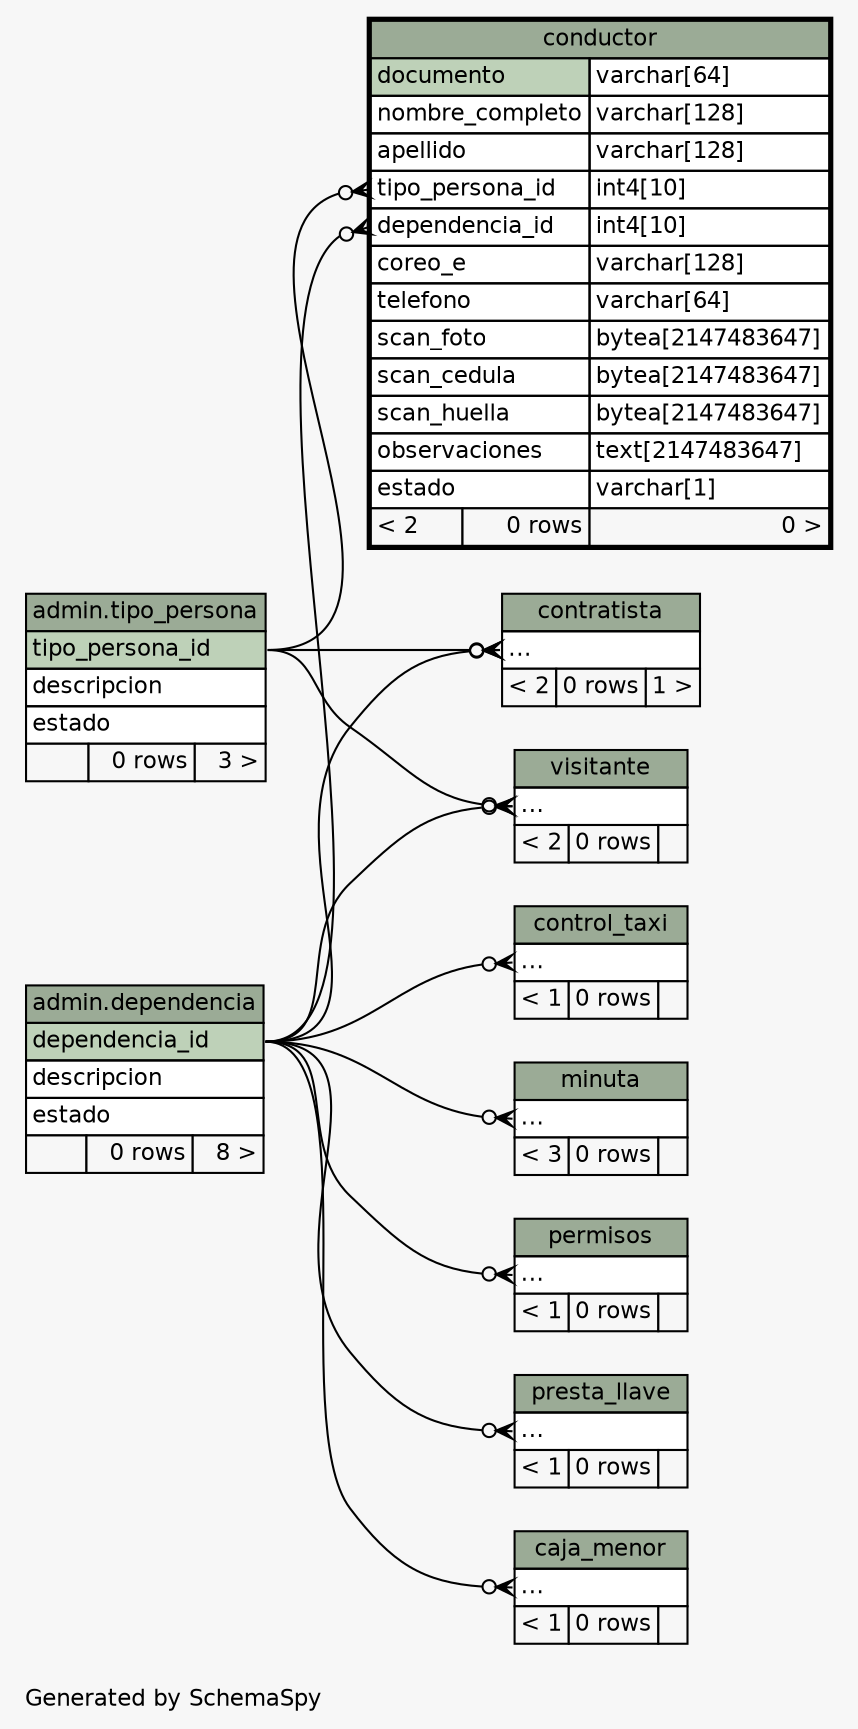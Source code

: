 // dot 2.26.3 on Linux 3.2.0-4-686-pae
// SchemaSpy rev 590
digraph "twoDegreesRelationshipsDiagram" {
  graph [
    rankdir="RL"
    bgcolor="#f7f7f7"
    label="\nGenerated by SchemaSpy"
    labeljust="l"
    nodesep="0.18"
    ranksep="0.46"
    fontname="Helvetica"
    fontsize="11"
  ];
  node [
    fontname="Helvetica"
    fontsize="11"
    shape="plaintext"
  ];
  edge [
    arrowsize="0.8"
  ];
  "caja_menor":"elipses":w -> "admin.dependencia":"dependencia_id":e [arrowhead=none dir=back arrowtail=crowodot];
  "conductor":"dependencia_id":w -> "admin.dependencia":"dependencia_id":e [arrowhead=none dir=back arrowtail=crowodot];
  "conductor":"tipo_persona_id":w -> "admin.tipo_persona":"tipo_persona_id":e [arrowhead=none dir=back arrowtail=crowodot];
  "contratista":"elipses":w -> "admin.dependencia":"dependencia_id":e [arrowhead=none dir=back arrowtail=crowodot];
  "contratista":"elipses":w -> "admin.tipo_persona":"tipo_persona_id":e [arrowhead=none dir=back arrowtail=crowodot];
  "control_taxi":"elipses":w -> "admin.dependencia":"dependencia_id":e [arrowhead=none dir=back arrowtail=crowodot];
  "minuta":"elipses":w -> "admin.dependencia":"dependencia_id":e [arrowhead=none dir=back arrowtail=crowodot];
  "permisos":"elipses":w -> "admin.dependencia":"dependencia_id":e [arrowhead=none dir=back arrowtail=crowodot];
  "presta_llave":"elipses":w -> "admin.dependencia":"dependencia_id":e [arrowhead=none dir=back arrowtail=crowodot];
  "visitante":"elipses":w -> "admin.dependencia":"dependencia_id":e [arrowhead=none dir=back arrowtail=crowodot];
  "visitante":"elipses":w -> "admin.tipo_persona":"tipo_persona_id":e [arrowhead=none dir=back arrowtail=crowodot];
  "caja_menor" [
    label=<
    <TABLE BORDER="0" CELLBORDER="1" CELLSPACING="0" BGCOLOR="#ffffff">
      <TR><TD COLSPAN="3" BGCOLOR="#9bab96" ALIGN="CENTER">caja_menor</TD></TR>
      <TR><TD PORT="elipses" COLSPAN="3" ALIGN="LEFT">...</TD></TR>
      <TR><TD ALIGN="LEFT" BGCOLOR="#f7f7f7">&lt; 1</TD><TD ALIGN="RIGHT" BGCOLOR="#f7f7f7">0 rows</TD><TD ALIGN="RIGHT" BGCOLOR="#f7f7f7">  </TD></TR>
    </TABLE>>
    URL="caja_menor.html"
    tooltip="caja_menor"
  ];
  "conductor" [
    label=<
    <TABLE BORDER="2" CELLBORDER="1" CELLSPACING="0" BGCOLOR="#ffffff">
      <TR><TD COLSPAN="3" BGCOLOR="#9bab96" ALIGN="CENTER">conductor</TD></TR>
      <TR><TD PORT="documento" COLSPAN="2" BGCOLOR="#bed1b8" ALIGN="LEFT">documento</TD><TD PORT="documento.type" ALIGN="LEFT">varchar[64]</TD></TR>
      <TR><TD PORT="nombre_completo" COLSPAN="2" ALIGN="LEFT">nombre_completo</TD><TD PORT="nombre_completo.type" ALIGN="LEFT">varchar[128]</TD></TR>
      <TR><TD PORT="apellido" COLSPAN="2" ALIGN="LEFT">apellido</TD><TD PORT="apellido.type" ALIGN="LEFT">varchar[128]</TD></TR>
      <TR><TD PORT="tipo_persona_id" COLSPAN="2" ALIGN="LEFT">tipo_persona_id</TD><TD PORT="tipo_persona_id.type" ALIGN="LEFT">int4[10]</TD></TR>
      <TR><TD PORT="dependencia_id" COLSPAN="2" ALIGN="LEFT">dependencia_id</TD><TD PORT="dependencia_id.type" ALIGN="LEFT">int4[10]</TD></TR>
      <TR><TD PORT="coreo_e" COLSPAN="2" ALIGN="LEFT">coreo_e</TD><TD PORT="coreo_e.type" ALIGN="LEFT">varchar[128]</TD></TR>
      <TR><TD PORT="telefono" COLSPAN="2" ALIGN="LEFT">telefono</TD><TD PORT="telefono.type" ALIGN="LEFT">varchar[64]</TD></TR>
      <TR><TD PORT="scan_foto" COLSPAN="2" ALIGN="LEFT">scan_foto</TD><TD PORT="scan_foto.type" ALIGN="LEFT">bytea[2147483647]</TD></TR>
      <TR><TD PORT="scan_cedula" COLSPAN="2" ALIGN="LEFT">scan_cedula</TD><TD PORT="scan_cedula.type" ALIGN="LEFT">bytea[2147483647]</TD></TR>
      <TR><TD PORT="scan_huella" COLSPAN="2" ALIGN="LEFT">scan_huella</TD><TD PORT="scan_huella.type" ALIGN="LEFT">bytea[2147483647]</TD></TR>
      <TR><TD PORT="observaciones" COLSPAN="2" ALIGN="LEFT">observaciones</TD><TD PORT="observaciones.type" ALIGN="LEFT">text[2147483647]</TD></TR>
      <TR><TD PORT="estado" COLSPAN="2" ALIGN="LEFT">estado</TD><TD PORT="estado.type" ALIGN="LEFT">varchar[1]</TD></TR>
      <TR><TD ALIGN="LEFT" BGCOLOR="#f7f7f7">&lt; 2</TD><TD ALIGN="RIGHT" BGCOLOR="#f7f7f7">0 rows</TD><TD ALIGN="RIGHT" BGCOLOR="#f7f7f7">0 &gt;</TD></TR>
    </TABLE>>
    URL="conductor.html"
    tooltip="conductor"
  ];
  "contratista" [
    label=<
    <TABLE BORDER="0" CELLBORDER="1" CELLSPACING="0" BGCOLOR="#ffffff">
      <TR><TD COLSPAN="3" BGCOLOR="#9bab96" ALIGN="CENTER">contratista</TD></TR>
      <TR><TD PORT="elipses" COLSPAN="3" ALIGN="LEFT">...</TD></TR>
      <TR><TD ALIGN="LEFT" BGCOLOR="#f7f7f7">&lt; 2</TD><TD ALIGN="RIGHT" BGCOLOR="#f7f7f7">0 rows</TD><TD ALIGN="RIGHT" BGCOLOR="#f7f7f7">1 &gt;</TD></TR>
    </TABLE>>
    URL="contratista.html"
    tooltip="contratista"
  ];
  "control_taxi" [
    label=<
    <TABLE BORDER="0" CELLBORDER="1" CELLSPACING="0" BGCOLOR="#ffffff">
      <TR><TD COLSPAN="3" BGCOLOR="#9bab96" ALIGN="CENTER">control_taxi</TD></TR>
      <TR><TD PORT="elipses" COLSPAN="3" ALIGN="LEFT">...</TD></TR>
      <TR><TD ALIGN="LEFT" BGCOLOR="#f7f7f7">&lt; 1</TD><TD ALIGN="RIGHT" BGCOLOR="#f7f7f7">0 rows</TD><TD ALIGN="RIGHT" BGCOLOR="#f7f7f7">  </TD></TR>
    </TABLE>>
    URL="control_taxi.html"
    tooltip="control_taxi"
  ];
  "admin.dependencia" [
    label=<
    <TABLE BORDER="0" CELLBORDER="1" CELLSPACING="0" BGCOLOR="#ffffff">
      <TR><TD COLSPAN="3" BGCOLOR="#9bab96" ALIGN="CENTER">admin.dependencia</TD></TR>
      <TR><TD PORT="dependencia_id" COLSPAN="3" BGCOLOR="#bed1b8" ALIGN="LEFT">dependencia_id</TD></TR>
      <TR><TD PORT="descripcion" COLSPAN="3" ALIGN="LEFT">descripcion</TD></TR>
      <TR><TD PORT="estado" COLSPAN="3" ALIGN="LEFT">estado</TD></TR>
      <TR><TD ALIGN="LEFT" BGCOLOR="#f7f7f7">  </TD><TD ALIGN="RIGHT" BGCOLOR="#f7f7f7">0 rows</TD><TD ALIGN="RIGHT" BGCOLOR="#f7f7f7">8 &gt;</TD></TR>
    </TABLE>>
    URL="../../admin/tables/dependencia.html"
    tooltip="admin.dependencia"
  ];
  "minuta" [
    label=<
    <TABLE BORDER="0" CELLBORDER="1" CELLSPACING="0" BGCOLOR="#ffffff">
      <TR><TD COLSPAN="3" BGCOLOR="#9bab96" ALIGN="CENTER">minuta</TD></TR>
      <TR><TD PORT="elipses" COLSPAN="3" ALIGN="LEFT">...</TD></TR>
      <TR><TD ALIGN="LEFT" BGCOLOR="#f7f7f7">&lt; 3</TD><TD ALIGN="RIGHT" BGCOLOR="#f7f7f7">0 rows</TD><TD ALIGN="RIGHT" BGCOLOR="#f7f7f7">  </TD></TR>
    </TABLE>>
    URL="minuta.html"
    tooltip="minuta"
  ];
  "permisos" [
    label=<
    <TABLE BORDER="0" CELLBORDER="1" CELLSPACING="0" BGCOLOR="#ffffff">
      <TR><TD COLSPAN="3" BGCOLOR="#9bab96" ALIGN="CENTER">permisos</TD></TR>
      <TR><TD PORT="elipses" COLSPAN="3" ALIGN="LEFT">...</TD></TR>
      <TR><TD ALIGN="LEFT" BGCOLOR="#f7f7f7">&lt; 1</TD><TD ALIGN="RIGHT" BGCOLOR="#f7f7f7">0 rows</TD><TD ALIGN="RIGHT" BGCOLOR="#f7f7f7">  </TD></TR>
    </TABLE>>
    URL="permisos.html"
    tooltip="permisos"
  ];
  "presta_llave" [
    label=<
    <TABLE BORDER="0" CELLBORDER="1" CELLSPACING="0" BGCOLOR="#ffffff">
      <TR><TD COLSPAN="3" BGCOLOR="#9bab96" ALIGN="CENTER">presta_llave</TD></TR>
      <TR><TD PORT="elipses" COLSPAN="3" ALIGN="LEFT">...</TD></TR>
      <TR><TD ALIGN="LEFT" BGCOLOR="#f7f7f7">&lt; 1</TD><TD ALIGN="RIGHT" BGCOLOR="#f7f7f7">0 rows</TD><TD ALIGN="RIGHT" BGCOLOR="#f7f7f7">  </TD></TR>
    </TABLE>>
    URL="presta_llave.html"
    tooltip="presta_llave"
  ];
  "admin.tipo_persona" [
    label=<
    <TABLE BORDER="0" CELLBORDER="1" CELLSPACING="0" BGCOLOR="#ffffff">
      <TR><TD COLSPAN="3" BGCOLOR="#9bab96" ALIGN="CENTER">admin.tipo_persona</TD></TR>
      <TR><TD PORT="tipo_persona_id" COLSPAN="3" BGCOLOR="#bed1b8" ALIGN="LEFT">tipo_persona_id</TD></TR>
      <TR><TD PORT="descripcion" COLSPAN="3" ALIGN="LEFT">descripcion</TD></TR>
      <TR><TD PORT="estado" COLSPAN="3" ALIGN="LEFT">estado</TD></TR>
      <TR><TD ALIGN="LEFT" BGCOLOR="#f7f7f7">  </TD><TD ALIGN="RIGHT" BGCOLOR="#f7f7f7">0 rows</TD><TD ALIGN="RIGHT" BGCOLOR="#f7f7f7">3 &gt;</TD></TR>
    </TABLE>>
    URL="../../admin/tables/tipo_persona.html"
    tooltip="admin.tipo_persona"
  ];
  "visitante" [
    label=<
    <TABLE BORDER="0" CELLBORDER="1" CELLSPACING="0" BGCOLOR="#ffffff">
      <TR><TD COLSPAN="3" BGCOLOR="#9bab96" ALIGN="CENTER">visitante</TD></TR>
      <TR><TD PORT="elipses" COLSPAN="3" ALIGN="LEFT">...</TD></TR>
      <TR><TD ALIGN="LEFT" BGCOLOR="#f7f7f7">&lt; 2</TD><TD ALIGN="RIGHT" BGCOLOR="#f7f7f7">0 rows</TD><TD ALIGN="RIGHT" BGCOLOR="#f7f7f7">  </TD></TR>
    </TABLE>>
    URL="visitante.html"
    tooltip="visitante"
  ];
}

